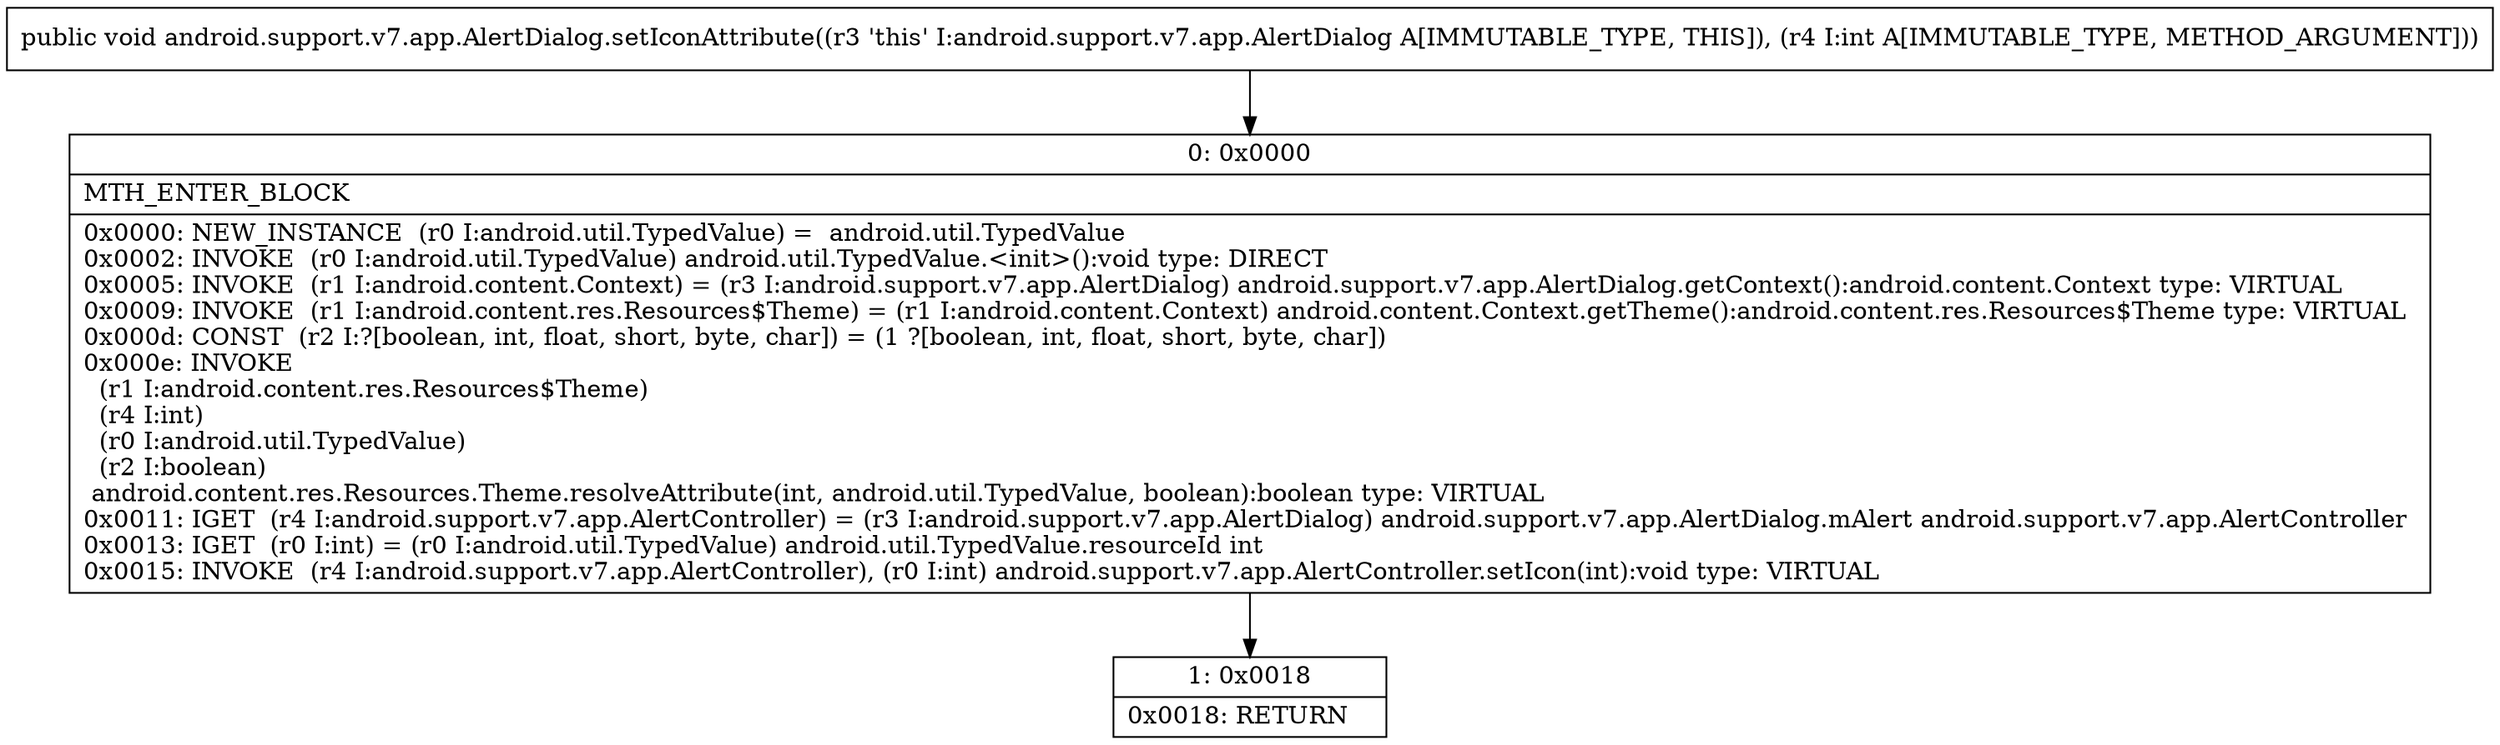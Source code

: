 digraph "CFG forandroid.support.v7.app.AlertDialog.setIconAttribute(I)V" {
Node_0 [shape=record,label="{0\:\ 0x0000|MTH_ENTER_BLOCK\l|0x0000: NEW_INSTANCE  (r0 I:android.util.TypedValue) =  android.util.TypedValue \l0x0002: INVOKE  (r0 I:android.util.TypedValue) android.util.TypedValue.\<init\>():void type: DIRECT \l0x0005: INVOKE  (r1 I:android.content.Context) = (r3 I:android.support.v7.app.AlertDialog) android.support.v7.app.AlertDialog.getContext():android.content.Context type: VIRTUAL \l0x0009: INVOKE  (r1 I:android.content.res.Resources$Theme) = (r1 I:android.content.Context) android.content.Context.getTheme():android.content.res.Resources$Theme type: VIRTUAL \l0x000d: CONST  (r2 I:?[boolean, int, float, short, byte, char]) = (1 ?[boolean, int, float, short, byte, char]) \l0x000e: INVOKE  \l  (r1 I:android.content.res.Resources$Theme)\l  (r4 I:int)\l  (r0 I:android.util.TypedValue)\l  (r2 I:boolean)\l android.content.res.Resources.Theme.resolveAttribute(int, android.util.TypedValue, boolean):boolean type: VIRTUAL \l0x0011: IGET  (r4 I:android.support.v7.app.AlertController) = (r3 I:android.support.v7.app.AlertDialog) android.support.v7.app.AlertDialog.mAlert android.support.v7.app.AlertController \l0x0013: IGET  (r0 I:int) = (r0 I:android.util.TypedValue) android.util.TypedValue.resourceId int \l0x0015: INVOKE  (r4 I:android.support.v7.app.AlertController), (r0 I:int) android.support.v7.app.AlertController.setIcon(int):void type: VIRTUAL \l}"];
Node_1 [shape=record,label="{1\:\ 0x0018|0x0018: RETURN   \l}"];
MethodNode[shape=record,label="{public void android.support.v7.app.AlertDialog.setIconAttribute((r3 'this' I:android.support.v7.app.AlertDialog A[IMMUTABLE_TYPE, THIS]), (r4 I:int A[IMMUTABLE_TYPE, METHOD_ARGUMENT])) }"];
MethodNode -> Node_0;
Node_0 -> Node_1;
}

